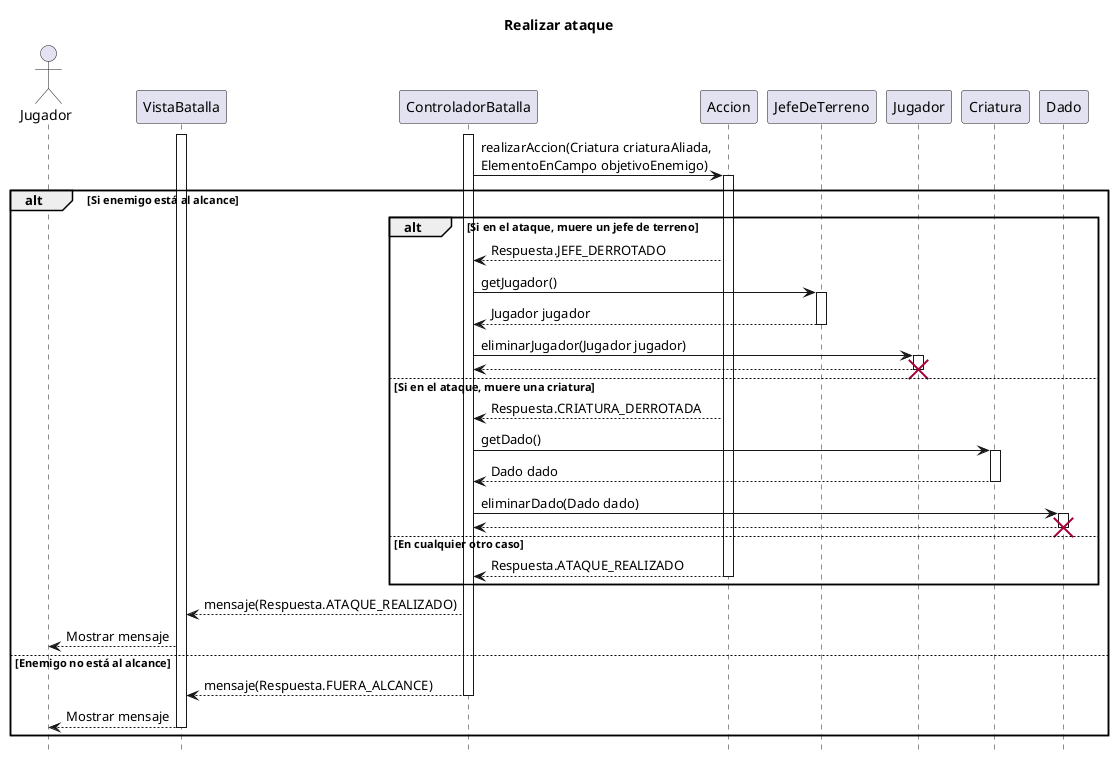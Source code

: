 @startuml
hide footbox
title Realizar ataque

actor Jugador as j

participant VistaBatalla as visBat
participant ControladorBatalla as contBat
participant Accion as at
participant JefeDeTerreno as jefTer
participant Jugador as jug
participant Criatura as cri
participant Dado as d

activate visBat
activate contBat

contBat -> at : realizarAccion(Criatura criaturaAliada,\nElementoEnCampo objetivoEnemigo)
activate at

alt Si enemigo está al alcance
alt Si en el ataque, muere un jefe de terreno
at --> contBat : Respuesta.JEFE_DERROTADO
contBat -> jefTer : getJugador()
activate jefTer

jefTer --> contBat : Jugador jugador
deactivate jefTer

contBat -> jug : eliminarJugador(Jugador jugador)
activate jug

jug --> contBat
deactivate jug
destroy jug

else Si en el ataque, muere una criatura
at --> contBat : Respuesta.CRIATURA_DERROTADA
contBat -> cri : getDado()
activate cri

cri --> contBat : Dado dado
deactivate cri

contBat -> d : eliminarDado(Dado dado)
activate d

d --> contBat
deactivate d
destroy d

else En cualquier otro caso
at --> contBat : Respuesta.ATAQUE_REALIZADO
deactivate at

end

contBat --> visBat : mensaje(Respuesta.ATAQUE_REALIZADO)
visBat --> j : Mostrar mensaje

else Enemigo no está al alcance
contBat --> visBat : mensaje(Respuesta.FUERA_ALCANCE)
deactivate contBat

visBat --> j : Mostrar mensaje

deactivate visBat

end

@enduml
